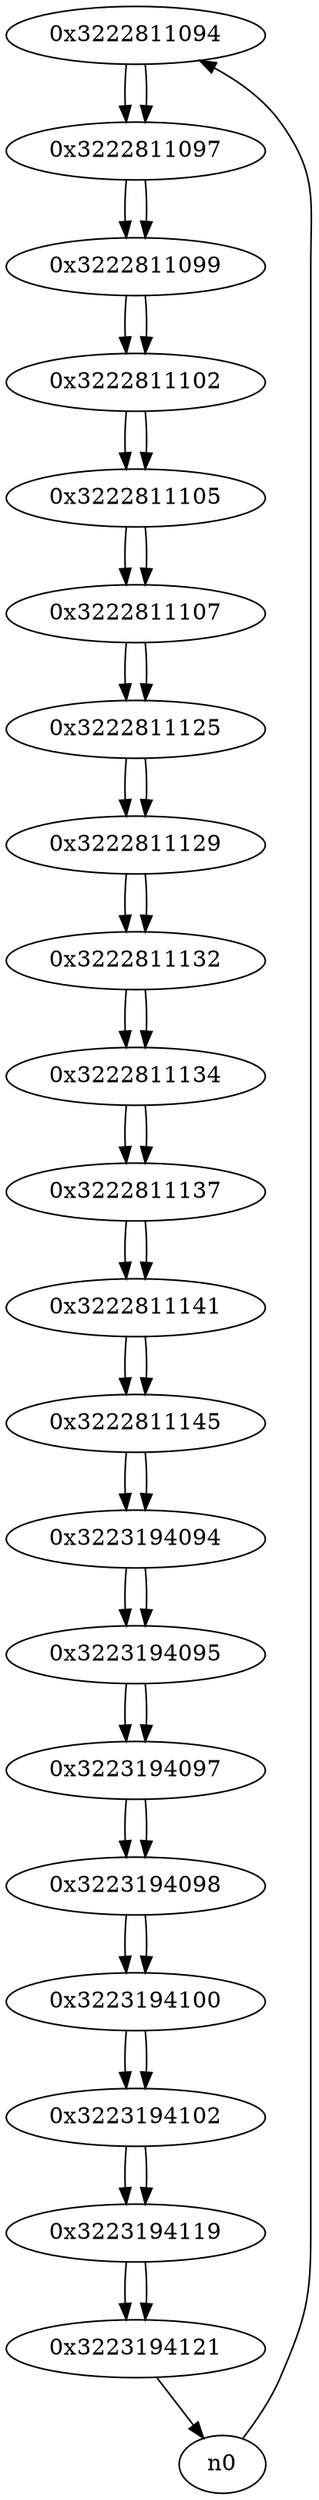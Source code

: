 digraph G{
/* nodes */
  n1 [label="0x3222811094"]
  n2 [label="0x3222811097"]
  n3 [label="0x3222811099"]
  n4 [label="0x3222811102"]
  n5 [label="0x3222811105"]
  n6 [label="0x3222811107"]
  n7 [label="0x3222811125"]
  n8 [label="0x3222811129"]
  n9 [label="0x3222811132"]
  n10 [label="0x3222811134"]
  n11 [label="0x3222811137"]
  n12 [label="0x3222811141"]
  n13 [label="0x3222811145"]
  n14 [label="0x3223194094"]
  n15 [label="0x3223194095"]
  n16 [label="0x3223194097"]
  n17 [label="0x3223194098"]
  n18 [label="0x3223194100"]
  n19 [label="0x3223194102"]
  n20 [label="0x3223194119"]
  n21 [label="0x3223194121"]
/* edges */
n1 -> n2;
n0 -> n1;
n2 -> n3;
n1 -> n2;
n3 -> n4;
n2 -> n3;
n4 -> n5;
n3 -> n4;
n5 -> n6;
n4 -> n5;
n6 -> n7;
n5 -> n6;
n7 -> n8;
n6 -> n7;
n8 -> n9;
n7 -> n8;
n9 -> n10;
n8 -> n9;
n10 -> n11;
n9 -> n10;
n11 -> n12;
n10 -> n11;
n12 -> n13;
n11 -> n12;
n13 -> n14;
n12 -> n13;
n14 -> n15;
n13 -> n14;
n15 -> n16;
n14 -> n15;
n16 -> n17;
n15 -> n16;
n17 -> n18;
n16 -> n17;
n18 -> n19;
n17 -> n18;
n19 -> n20;
n18 -> n19;
n20 -> n21;
n19 -> n20;
n21 -> n0;
n20 -> n21;
}
